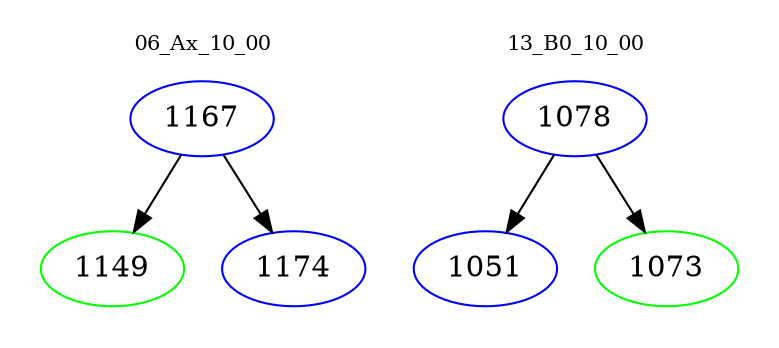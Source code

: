 digraph{
subgraph cluster_0 {
color = white
label = "06_Ax_10_00";
fontsize=10;
T0_1167 [label="1167", color="blue"]
T0_1167 -> T0_1149 [color="black"]
T0_1149 [label="1149", color="green"]
T0_1167 -> T0_1174 [color="black"]
T0_1174 [label="1174", color="blue"]
}
subgraph cluster_1 {
color = white
label = "13_B0_10_00";
fontsize=10;
T1_1078 [label="1078", color="blue"]
T1_1078 -> T1_1051 [color="black"]
T1_1051 [label="1051", color="blue"]
T1_1078 -> T1_1073 [color="black"]
T1_1073 [label="1073", color="green"]
}
}
